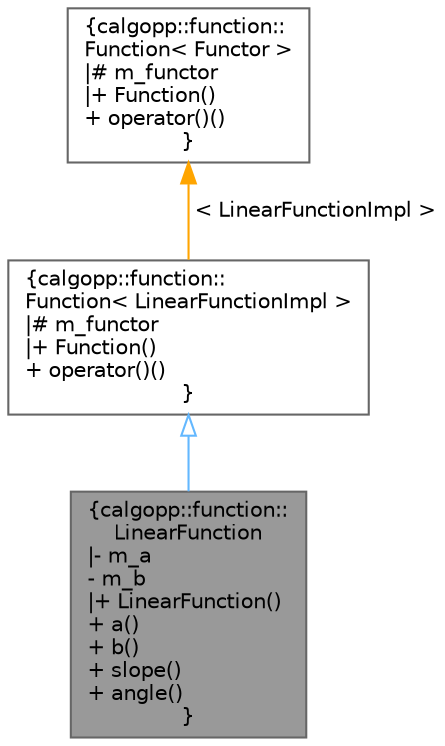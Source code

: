 digraph "calgopp::function::LinearFunction"
{
 // LATEX_PDF_SIZE
  bgcolor="transparent";
  edge [fontname=Helvetica,fontsize=10,labelfontname=Helvetica,labelfontsize=10];
  node [fontname=Helvetica,fontsize=10,shape=box,height=0.2,width=0.4];
  Node1 [label="{calgopp::function::\lLinearFunction\n|- m_a\l- m_b\l|+ LinearFunction()\l+ a()\l+ b()\l+ slope()\l+ angle()\l}",height=0.2,width=0.4,color="gray40", fillcolor="grey60", style="filled", fontcolor="black",tooltip=" "];
  Node2 -> Node1 [dir="back",color="steelblue1",style="solid",arrowtail="onormal"];
  Node2 [label="{calgopp::function::\lFunction\< LinearFunctionImpl \>\n|# m_functor\l|+ Function()\l+ operator()()\l}",height=0.2,width=0.4,color="gray40", fillcolor="white", style="filled",URL="$classcalgopp_1_1function_1_1Function.html",tooltip=" "];
  Node3 -> Node2 [dir="back",color="orange",style="solid",label=" \< LinearFunctionImpl \>" ];
  Node3 [label="{calgopp::function::\lFunction\< Functor \>\n|# m_functor\l|+ Function()\l+ operator()()\l}",height=0.2,width=0.4,color="gray40", fillcolor="white", style="filled",URL="$classcalgopp_1_1function_1_1Function.html",tooltip=" "];
}
